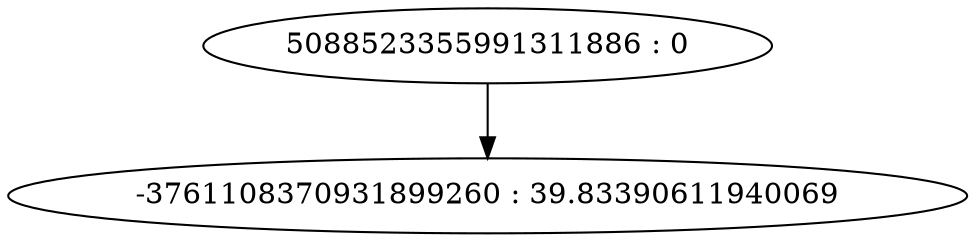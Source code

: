 digraph "plots/tree_16.dot" {
	0 [label="5088523355991311886 : 0"]
	1 [label="-3761108370931899260 : 39.83390611940069"]
	0 -> 1
}
